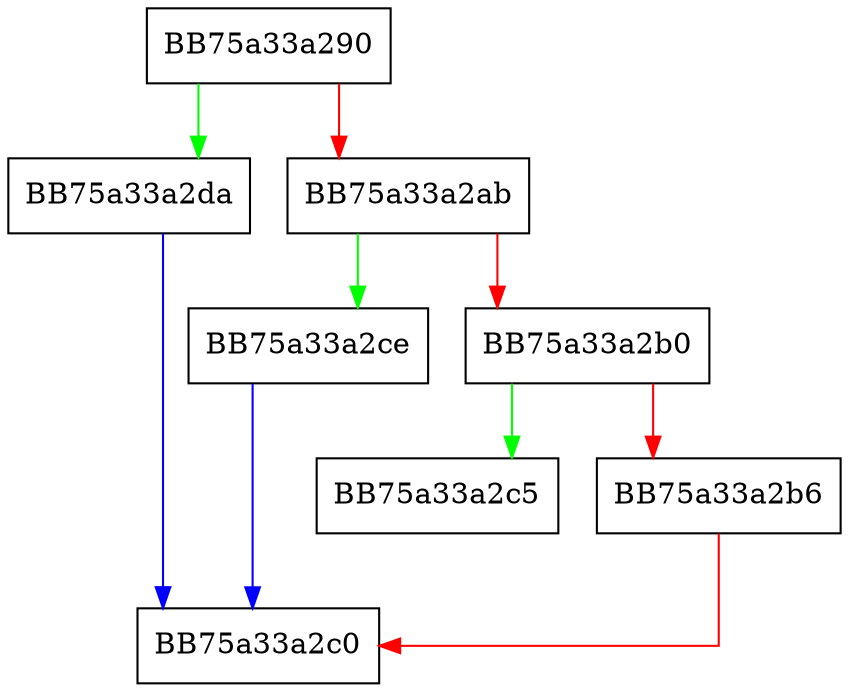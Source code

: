 digraph GetStructSize {
  node [shape="box"];
  graph [splines=ortho];
  BB75a33a290 -> BB75a33a2da [color="green"];
  BB75a33a290 -> BB75a33a2ab [color="red"];
  BB75a33a2ab -> BB75a33a2ce [color="green"];
  BB75a33a2ab -> BB75a33a2b0 [color="red"];
  BB75a33a2b0 -> BB75a33a2c5 [color="green"];
  BB75a33a2b0 -> BB75a33a2b6 [color="red"];
  BB75a33a2b6 -> BB75a33a2c0 [color="red"];
  BB75a33a2ce -> BB75a33a2c0 [color="blue"];
  BB75a33a2da -> BB75a33a2c0 [color="blue"];
}